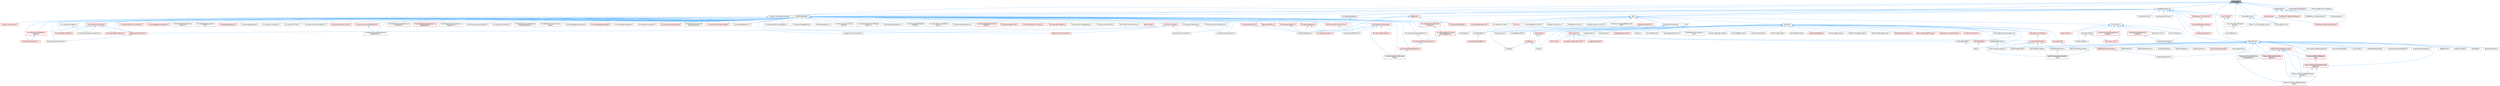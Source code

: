 digraph "Timecode.h"
{
 // INTERACTIVE_SVG=YES
 // LATEX_PDF_SIZE
  bgcolor="transparent";
  edge [fontname=Helvetica,fontsize=10,labelfontname=Helvetica,labelfontsize=10];
  node [fontname=Helvetica,fontsize=10,shape=box,height=0.2,width=0.4];
  Node1 [id="Node000001",label="Timecode.h",height=0.2,width=0.4,color="gray40", fillcolor="grey60", style="filled", fontcolor="black",tooltip=" "];
  Node1 -> Node2 [id="edge1_Node000001_Node000002",dir="back",color="steelblue1",style="solid",tooltip=" "];
  Node2 [id="Node000002",label="App.h",height=0.2,width=0.4,color="grey40", fillcolor="white", style="filled",URL="$de/d8b/App_8h.html",tooltip=" "];
  Node2 -> Node3 [id="edge2_Node000002_Node000003",dir="back",color="steelblue1",style="solid",tooltip=" "];
  Node3 [id="Node000003",label="AndroidFeedbackContext.h",height=0.2,width=0.4,color="grey40", fillcolor="white", style="filled",URL="$d3/ddd/AndroidFeedbackContext_8h.html",tooltip=" "];
  Node2 -> Node4 [id="edge3_Node000002_Node000004",dir="back",color="steelblue1",style="solid",tooltip=" "];
  Node4 [id="Node000004",label="Core.h",height=0.2,width=0.4,color="grey40", fillcolor="white", style="filled",URL="$d6/dd7/Core_8h.html",tooltip=" "];
  Node4 -> Node5 [id="edge4_Node000004_Node000005",dir="back",color="steelblue1",style="solid",tooltip=" "];
  Node5 [id="Node000005",label="CoreUObject.h",height=0.2,width=0.4,color="red", fillcolor="#FFF0F0", style="filled",URL="$d0/ded/CoreUObject_8h.html",tooltip=" "];
  Node5 -> Node6 [id="edge5_Node000005_Node000006",dir="back",color="steelblue1",style="solid",tooltip=" "];
  Node6 [id="Node000006",label="Engine.h",height=0.2,width=0.4,color="grey40", fillcolor="white", style="filled",URL="$d1/d34/Public_2Engine_8h.html",tooltip=" "];
  Node5 -> Node8 [id="edge6_Node000005_Node000008",dir="back",color="steelblue1",style="solid",tooltip=" "];
  Node8 [id="Node000008",label="SlateBasics.h",height=0.2,width=0.4,color="red", fillcolor="#FFF0F0", style="filled",URL="$da/d2f/SlateBasics_8h.html",tooltip=" "];
  Node8 -> Node6 [id="edge7_Node000008_Node000006",dir="back",color="steelblue1",style="solid",tooltip=" "];
  Node8 -> Node11 [id="edge8_Node000008_Node000011",dir="back",color="steelblue1",style="solid",tooltip=" "];
  Node11 [id="Node000011",label="UnrealEd.h",height=0.2,width=0.4,color="grey40", fillcolor="white", style="filled",URL="$d2/d5f/UnrealEd_8h.html",tooltip=" "];
  Node4 -> Node6 [id="edge9_Node000004_Node000006",dir="back",color="steelblue1",style="solid",tooltip=" "];
  Node4 -> Node8 [id="edge10_Node000004_Node000008",dir="back",color="steelblue1",style="solid",tooltip=" "];
  Node2 -> Node13 [id="edge11_Node000002_Node000013",dir="back",color="steelblue1",style="solid",tooltip=" "];
  Node13 [id="Node000013",label="CoreSharedPCH.h",height=0.2,width=0.4,color="grey40", fillcolor="white", style="filled",URL="$d8/de5/CoreSharedPCH_8h.html",tooltip=" "];
  Node13 -> Node14 [id="edge12_Node000013_Node000014",dir="back",color="steelblue1",style="solid",tooltip=" "];
  Node14 [id="Node000014",label="CoreUObjectSharedPCH.h",height=0.2,width=0.4,color="red", fillcolor="#FFF0F0", style="filled",URL="$de/d2f/CoreUObjectSharedPCH_8h.html",tooltip=" "];
  Node2 -> Node18 [id="edge13_Node000002_Node000018",dir="back",color="steelblue1",style="solid",tooltip=" "];
  Node18 [id="Node000018",label="FeedbackContextAnsi.h",height=0.2,width=0.4,color="grey40", fillcolor="white", style="filled",URL="$de/d11/FeedbackContextAnsi_8h.html",tooltip=" "];
  Node2 -> Node19 [id="edge14_Node000002_Node000019",dir="back",color="steelblue1",style="solid",tooltip=" "];
  Node19 [id="Node000019",label="IOSFeedbackContext.h",height=0.2,width=0.4,color="grey40", fillcolor="white", style="filled",URL="$d5/daa/IOSFeedbackContext_8h.html",tooltip=" "];
  Node2 -> Node20 [id="edge15_Node000002_Node000020",dir="back",color="steelblue1",style="solid",tooltip=" "];
  Node20 [id="Node000020",label="LevelEditorPlaySettings.h",height=0.2,width=0.4,color="grey40", fillcolor="white", style="filled",URL="$d4/d3b/LevelEditorPlaySettings_8h.html",tooltip=" "];
  Node20 -> Node21 [id="edge16_Node000020_Node000021",dir="back",color="steelblue1",style="solid",tooltip=" "];
  Node21 [id="Node000021",label="SDesignerView.h",height=0.2,width=0.4,color="grey40", fillcolor="white", style="filled",URL="$d2/d14/SDesignerView_8h.html",tooltip=" "];
  Node20 -> Node11 [id="edge17_Node000020_Node000011",dir="back",color="steelblue1",style="solid",tooltip=" "];
  Node20 -> Node17 [id="edge18_Node000020_Node000017",dir="back",color="steelblue1",style="solid",tooltip=" "];
  Node17 [id="Node000017",label="UnrealEdSharedPCH.h",height=0.2,width=0.4,color="grey40", fillcolor="white", style="filled",URL="$d1/de6/UnrealEdSharedPCH_8h.html",tooltip=" "];
  Node2 -> Node22 [id="edge19_Node000002_Node000022",dir="back",color="steelblue1",style="solid",tooltip=" "];
  Node22 [id="Node000022",label="MallocBinnedCommonUtils.h",height=0.2,width=0.4,color="grey40", fillcolor="white", style="filled",URL="$dc/ded/MallocBinnedCommonUtils_8h.html",tooltip=" "];
  Node2 -> Node23 [id="edge20_Node000002_Node000023",dir="back",color="steelblue1",style="solid",tooltip=" "];
  Node23 [id="Node000023",label="MaterialInstanceUpdateParameter\lSet.h",height=0.2,width=0.4,color="grey40", fillcolor="white", style="filled",URL="$dd/df7/MaterialInstanceUpdateParameterSet_8h.html",tooltip=" "];
  Node2 -> Node24 [id="edge21_Node000002_Node000024",dir="back",color="steelblue1",style="solid",tooltip=" "];
  Node24 [id="Node000024",label="ParallelFor.h",height=0.2,width=0.4,color="grey40", fillcolor="white", style="filled",URL="$d2/da1/ParallelFor_8h.html",tooltip=" "];
  Node24 -> Node25 [id="edge22_Node000024_Node000025",dir="back",color="steelblue1",style="solid",tooltip=" "];
  Node25 [id="Node000025",label="AsyncRegisterLevelContext.cpp",height=0.2,width=0.4,color="grey40", fillcolor="white", style="filled",URL="$da/df8/AsyncRegisterLevelContext_8cpp.html",tooltip=" "];
  Node24 -> Node26 [id="edge23_Node000024_Node000026",dir="back",color="steelblue1",style="solid",tooltip=" "];
  Node26 [id="Node000026",label="Blend.h",height=0.2,width=0.4,color="grey40", fillcolor="white", style="filled",URL="$d4/d80/Blend_8h.html",tooltip=" "];
  Node24 -> Node27 [id="edge24_Node000024_Node000027",dir="back",color="steelblue1",style="solid",tooltip=" "];
  Node27 [id="Node000027",label="CachingMeshSDF.h",height=0.2,width=0.4,color="grey40", fillcolor="white", style="filled",URL="$d3/de9/CachingMeshSDF_8h.html",tooltip=" "];
  Node27 -> Node26 [id="edge25_Node000027_Node000026",dir="back",color="steelblue1",style="solid",tooltip=" "];
  Node24 -> Node13 [id="edge26_Node000024_Node000013",dir="back",color="steelblue1",style="solid",tooltip=" "];
  Node24 -> Node28 [id="edge27_Node000024_Node000028",dir="back",color="steelblue1",style="solid",tooltip=" "];
  Node28 [id="Node000028",label="CoroParallelFor.h",height=0.2,width=0.4,color="grey40", fillcolor="white", style="filled",URL="$d2/d05/CoroParallelFor_8h.html",tooltip=" "];
  Node24 -> Node29 [id="edge28_Node000024_Node000029",dir="back",color="steelblue1",style="solid",tooltip=" "];
  Node29 [id="Node000029",label="DisplaceMesh.h",height=0.2,width=0.4,color="grey40", fillcolor="white", style="filled",URL="$da/df2/DisplaceMesh_8h.html",tooltip=" "];
  Node24 -> Node30 [id="edge29_Node000024_Node000030",dir="back",color="steelblue1",style="solid",tooltip=" "];
  Node30 [id="Node000030",label="DynamicMeshOctree3.h",height=0.2,width=0.4,color="red", fillcolor="#FFF0F0", style="filled",URL="$d8/d9f/DynamicMeshOctree3_8h.html",tooltip=" "];
  Node30 -> Node31 [id="edge30_Node000030_Node000031",dir="back",color="steelblue1",style="solid",tooltip=" "];
  Node31 [id="Node000031",label="DataflowEditorWeightMapPaint\lTool.h",height=0.2,width=0.4,color="grey40", fillcolor="white", style="filled",URL="$db/d46/DataflowEditorWeightMapPaintTool_8h.html",tooltip=" "];
  Node30 -> Node32 [id="edge31_Node000030_Node000032",dir="back",color="steelblue1",style="solid",tooltip=" "];
  Node32 [id="Node000032",label="DynamicMeshSculptTool.h",height=0.2,width=0.4,color="grey40", fillcolor="white", style="filled",URL="$d6/d16/DynamicMeshSculptTool_8h.html",tooltip=" "];
  Node30 -> Node33 [id="edge32_Node000030_Node000033",dir="back",color="steelblue1",style="solid",tooltip=" "];
  Node33 [id="Node000033",label="MeshGroupPaintTool.h",height=0.2,width=0.4,color="grey40", fillcolor="white", style="filled",URL="$dd/d04/MeshGroupPaintTool_8h.html",tooltip=" "];
  Node30 -> Node36 [id="edge33_Node000030_Node000036",dir="back",color="steelblue1",style="solid",tooltip=" "];
  Node36 [id="Node000036",label="MeshVertexPaintTool.h",height=0.2,width=0.4,color="grey40", fillcolor="white", style="filled",URL="$db/d74/MeshVertexPaintTool_8h.html",tooltip=" "];
  Node36 -> Node31 [id="edge34_Node000036_Node000031",dir="back",color="steelblue1",style="solid",tooltip=" "];
  Node30 -> Node37 [id="edge35_Node000030_Node000037",dir="back",color="steelblue1",style="solid",tooltip=" "];
  Node37 [id="Node000037",label="MeshVertexSculptTool.h",height=0.2,width=0.4,color="grey40", fillcolor="white", style="filled",URL="$dc/da6/MeshVertexSculptTool_8h.html",tooltip=" "];
  Node24 -> Node39 [id="edge36_Node000024_Node000039",dir="back",color="steelblue1",style="solid",tooltip=" "];
  Node39 [id="Node000039",label="FastReferenceCollector.h",height=0.2,width=0.4,color="red", fillcolor="#FFF0F0", style="filled",URL="$dd/d44/FastReferenceCollector_8h.html",tooltip=" "];
  Node24 -> Node42 [id="edge37_Node000024_Node000042",dir="back",color="steelblue1",style="solid",tooltip=" "];
  Node42 [id="Node000042",label="GeometrySet3.h",height=0.2,width=0.4,color="red", fillcolor="#FFF0F0", style="filled",URL="$d2/d39/GeometrySet3_8h.html",tooltip=" "];
  Node42 -> Node46 [id="edge38_Node000042_Node000046",dir="back",color="steelblue1",style="solid",tooltip=" "];
  Node46 [id="Node000046",label="DeformMeshPolygonsTool.h",height=0.2,width=0.4,color="grey40", fillcolor="white", style="filled",URL="$db/d72/DeformMeshPolygonsTool_8h.html",tooltip=" "];
  Node24 -> Node58 [id="edge39_Node000024_Node000058",dir="back",color="steelblue1",style="solid",tooltip=" "];
  Node58 [id="Node000058",label="KMeans.h",height=0.2,width=0.4,color="grey40", fillcolor="white", style="filled",URL="$df/d83/KMeans_8h.html",tooltip=" "];
  Node24 -> Node59 [id="edge40_Node000024_Node000059",dir="back",color="steelblue1",style="solid",tooltip=" "];
  Node59 [id="Node000059",label="KelvinletBrushOp.h",height=0.2,width=0.4,color="grey40", fillcolor="white", style="filled",URL="$d9/d5c/KelvinletBrushOp_8h.html",tooltip=" "];
  Node24 -> Node60 [id="edge41_Node000024_Node000060",dir="back",color="steelblue1",style="solid",tooltip=" "];
  Node60 [id="Node000060",label="MarchingCubes.h",height=0.2,width=0.4,color="red", fillcolor="#FFF0F0", style="filled",URL="$d8/d16/MarchingCubes_8h.html",tooltip=" "];
  Node60 -> Node26 [id="edge42_Node000060_Node000026",dir="back",color="steelblue1",style="solid",tooltip=" "];
  Node24 -> Node63 [id="edge43_Node000024_Node000063",dir="back",color="steelblue1",style="solid",tooltip=" "];
  Node63 [id="Node000063",label="MeshAdapterTransforms.h",height=0.2,width=0.4,color="grey40", fillcolor="white", style="filled",URL="$dd/da3/MeshAdapterTransforms_8h.html",tooltip=" "];
  Node24 -> Node64 [id="edge44_Node000024_Node000064",dir="back",color="steelblue1",style="solid",tooltip=" "];
  Node64 [id="Node000064",label="MeshCaches.h",height=0.2,width=0.4,color="red", fillcolor="#FFF0F0", style="filled",URL="$d4/d5e/MeshCaches_8h.html",tooltip=" "];
  Node24 -> Node74 [id="edge45_Node000024_Node000074",dir="back",color="steelblue1",style="solid",tooltip=" "];
  Node74 [id="Node000074",label="MeshEraseSculptLayerBrush\lOps.h",height=0.2,width=0.4,color="grey40", fillcolor="white", style="filled",URL="$d3/dab/MeshEraseSculptLayerBrushOps_8h.html",tooltip=" "];
  Node24 -> Node75 [id="edge46_Node000024_Node000075",dir="back",color="steelblue1",style="solid",tooltip=" "];
  Node75 [id="Node000075",label="MeshGroupPaintBrushOps.h",height=0.2,width=0.4,color="grey40", fillcolor="white", style="filled",URL="$d4/df8/MeshGroupPaintBrushOps_8h.html",tooltip=" "];
  Node24 -> Node76 [id="edge47_Node000024_Node000076",dir="back",color="steelblue1",style="solid",tooltip=" "];
  Node76 [id="Node000076",label="MeshInflateBrushOps.h",height=0.2,width=0.4,color="grey40", fillcolor="white", style="filled",URL="$d7/d16/MeshInflateBrushOps_8h.html",tooltip=" "];
  Node24 -> Node77 [id="edge48_Node000024_Node000077",dir="back",color="steelblue1",style="solid",tooltip=" "];
  Node77 [id="Node000077",label="MeshMoveBrushOps.h",height=0.2,width=0.4,color="grey40", fillcolor="white", style="filled",URL="$dd/dcb/MeshMoveBrushOps_8h.html",tooltip=" "];
  Node24 -> Node78 [id="edge49_Node000024_Node000078",dir="back",color="steelblue1",style="solid",tooltip=" "];
  Node78 [id="Node000078",label="MeshPinchBrushOps.h",height=0.2,width=0.4,color="grey40", fillcolor="white", style="filled",URL="$dc/dbe/MeshPinchBrushOps_8h.html",tooltip=" "];
  Node24 -> Node79 [id="edge50_Node000024_Node000079",dir="back",color="steelblue1",style="solid",tooltip=" "];
  Node79 [id="Node000079",label="MeshPlaneBrushOps.h",height=0.2,width=0.4,color="grey40", fillcolor="white", style="filled",URL="$de/d05/MeshPlaneBrushOps_8h.html",tooltip=" "];
  Node24 -> Node80 [id="edge51_Node000024_Node000080",dir="back",color="steelblue1",style="solid",tooltip=" "];
  Node80 [id="Node000080",label="MeshQueries.h",height=0.2,width=0.4,color="red", fillcolor="#FFF0F0", style="filled",URL="$d1/d76/MeshQueries_8h.html",tooltip=" "];
  Node80 -> Node27 [id="edge52_Node000080_Node000027",dir="back",color="steelblue1",style="solid",tooltip=" "];
  Node80 -> Node30 [id="edge53_Node000080_Node000030",dir="back",color="steelblue1",style="solid",tooltip=" "];
  Node80 -> Node64 [id="edge54_Node000080_Node000064",dir="back",color="steelblue1",style="solid",tooltip=" "];
  Node80 -> Node196 [id="edge55_Node000080_Node000196",dir="back",color="steelblue1",style="solid",tooltip=" "];
  Node196 [id="Node000196",label="SparseNarrowBandMeshSDF.h",height=0.2,width=0.4,color="red", fillcolor="#FFF0F0", style="filled",URL="$d2/d60/SparseNarrowBandMeshSDF_8h.html",tooltip=" "];
  Node80 -> Node197 [id="edge56_Node000080_Node000197",dir="back",color="steelblue1",style="solid",tooltip=" "];
  Node197 [id="Node000197",label="SweepingMeshSDF.h",height=0.2,width=0.4,color="red", fillcolor="#FFF0F0", style="filled",URL="$d9/d76/SweepingMeshSDF_8h.html",tooltip=" "];
  Node24 -> Node198 [id="edge57_Node000024_Node000198",dir="back",color="steelblue1",style="solid",tooltip=" "];
  Node198 [id="Node000198",label="MeshRenderBufferSet.h",height=0.2,width=0.4,color="red", fillcolor="#FFF0F0", style="filled",URL="$de/dc2/MeshRenderBufferSet_8h.html",tooltip=" "];
  Node24 -> Node200 [id="edge58_Node000024_Node000200",dir="back",color="steelblue1",style="solid",tooltip=" "];
  Node200 [id="Node000200",label="MeshSculptBrushOps.h",height=0.2,width=0.4,color="grey40", fillcolor="white", style="filled",URL="$d1/dc9/MeshSculptBrushOps_8h.html",tooltip=" "];
  Node24 -> Node201 [id="edge59_Node000024_Node000201",dir="back",color="steelblue1",style="solid",tooltip=" "];
  Node201 [id="Node000201",label="MeshSmoothingBrushOps.h",height=0.2,width=0.4,color="grey40", fillcolor="white", style="filled",URL="$dd/d1d/MeshSmoothingBrushOps_8h.html",tooltip=" "];
  Node24 -> Node202 [id="edge60_Node000024_Node000202",dir="back",color="steelblue1",style="solid",tooltip=" "];
  Node202 [id="Node000202",label="MeshVertexPaintBrushOps.h",height=0.2,width=0.4,color="grey40", fillcolor="white", style="filled",URL="$df/d5b/MeshVertexPaintBrushOps_8h.html",tooltip=" "];
  Node24 -> Node203 [id="edge61_Node000024_Node000203",dir="back",color="steelblue1",style="solid",tooltip=" "];
  Node203 [id="Node000203",label="ParallelTransformReduce.h",height=0.2,width=0.4,color="red", fillcolor="#FFF0F0", style="filled",URL="$d8/de7/ParallelTransformReduce_8h.html",tooltip=" "];
  Node24 -> Node71 [id="edge62_Node000024_Node000071",dir="back",color="steelblue1",style="solid",tooltip=" "];
  Node71 [id="Node000071",label="RemoveOccludedTriangles.h",height=0.2,width=0.4,color="red", fillcolor="#FFF0F0", style="filled",URL="$dc/d7b/RemoveOccludedTriangles_8h.html",tooltip=" "];
  Node24 -> Node204 [id="edge63_Node000024_Node000204",dir="back",color="steelblue1",style="solid",tooltip=" "];
  Node204 [id="Node000204",label="SparseDynamicOctree3.h",height=0.2,width=0.4,color="red", fillcolor="#FFF0F0", style="filled",URL="$df/d29/SparseDynamicOctree3_8h.html",tooltip=" "];
  Node204 -> Node30 [id="edge64_Node000204_Node000030",dir="back",color="steelblue1",style="solid",tooltip=" "];
  Node24 -> Node205 [id="edge65_Node000024_Node000205",dir="back",color="steelblue1",style="solid",tooltip=" "];
  Node205 [id="Node000205",label="SparseDynamicPointOctree3.h",height=0.2,width=0.4,color="red", fillcolor="#FFF0F0", style="filled",URL="$d5/dba/SparseDynamicPointOctree3_8h.html",tooltip=" "];
  Node24 -> Node196 [id="edge66_Node000024_Node000196",dir="back",color="steelblue1",style="solid",tooltip=" "];
  Node24 -> Node206 [id="edge67_Node000024_Node000206",dir="back",color="steelblue1",style="solid",tooltip=" "];
  Node206 [id="Node000206",label="SubRegionRemesher.h",height=0.2,width=0.4,color="grey40", fillcolor="white", style="filled",URL="$d9/d7c/SubRegionRemesher_8h.html",tooltip=" "];
  Node206 -> Node32 [id="edge68_Node000206_Node000032",dir="back",color="steelblue1",style="solid",tooltip=" "];
  Node24 -> Node197 [id="edge69_Node000024_Node000197",dir="back",color="steelblue1",style="solid",tooltip=" "];
  Node24 -> Node207 [id="edge70_Node000024_Node000207",dir="back",color="steelblue1",style="solid",tooltip=" "];
  Node207 [id="Node000207",label="UniformMirrorSolver.h",height=0.2,width=0.4,color="red", fillcolor="#FFF0F0", style="filled",URL="$dd/dfd/UniformMirrorSolver_8h.html",tooltip=" "];
  Node2 -> Node212 [id="edge71_Node000002_Node000212",dir="back",color="steelblue1",style="solid",tooltip=" "];
  Node212 [id="Node000212",label="PhysicsPublic.h",height=0.2,width=0.4,color="grey40", fillcolor="white", style="filled",URL="$de/de4/PhysicsPublic_8h.html",tooltip=" "];
  Node212 -> Node213 [id="edge72_Node000212_Node000213",dir="back",color="steelblue1",style="solid",tooltip=" "];
  Node213 [id="Node000213",label="BodyInstance.h",height=0.2,width=0.4,color="red", fillcolor="#FFF0F0", style="filled",URL="$d3/d42/BodyInstance_8h.html",tooltip=" "];
  Node212 -> Node556 [id="edge73_Node000212_Node000556",dir="back",color="steelblue1",style="solid",tooltip=" "];
  Node556 [id="Node000556",label="ChaosEventRelay.h",height=0.2,width=0.4,color="grey40", fillcolor="white", style="filled",URL="$d4/dc3/ChaosEventRelay_8h.html",tooltip=" "];
  Node212 -> Node557 [id="edge74_Node000212_Node000557",dir="back",color="steelblue1",style="solid",tooltip=" "];
  Node557 [id="Node000557",label="ChaosEventType.h",height=0.2,width=0.4,color="grey40", fillcolor="white", style="filled",URL="$de/d9f/ChaosEventType_8h.html",tooltip=" "];
  Node557 -> Node556 [id="edge75_Node000557_Node000556",dir="back",color="steelblue1",style="solid",tooltip=" "];
  Node557 -> Node558 [id="edge76_Node000557_Node000558",dir="back",color="steelblue1",style="solid",tooltip=" "];
  Node558 [id="Node000558",label="PhysScene_Chaos.h",height=0.2,width=0.4,color="red", fillcolor="#FFF0F0", style="filled",URL="$d7/dc5/PhysScene__Chaos_8h.html",tooltip=" "];
  Node212 -> Node560 [id="edge77_Node000212_Node000560",dir="back",color="steelblue1",style="solid",tooltip=" "];
  Node560 [id="Node000560",label="ChaosSimModuleManagerAsync\lCallback.h",height=0.2,width=0.4,color="red", fillcolor="#FFF0F0", style="filled",URL="$d7/dd0/ChaosSimModuleManagerAsyncCallback_8h.html",tooltip=" "];
  Node212 -> Node565 [id="edge78_Node000212_Node000565",dir="back",color="steelblue1",style="solid",tooltip=" "];
  Node565 [id="Node000565",label="ChaosVehicleManager.h",height=0.2,width=0.4,color="grey40", fillcolor="white", style="filled",URL="$d3/d70/ChaosVehicleManager_8h.html",tooltip=" "];
  Node212 -> Node564 [id="edge79_Node000212_Node000564",dir="back",color="steelblue1",style="solid",tooltip=" "];
  Node564 [id="Node000564",label="ChaosVehicleManagerAsync\lCallback.h",height=0.2,width=0.4,color="red", fillcolor="#FFF0F0", style="filled",URL="$d4/dea/ChaosVehicleManagerAsyncCallback_8h.html",tooltip=" "];
  Node564 -> Node565 [id="edge80_Node000564_Node000565",dir="back",color="steelblue1",style="solid",tooltip=" "];
  Node212 -> Node558 [id="edge81_Node000212_Node000558",dir="back",color="steelblue1",style="solid",tooltip=" "];
  Node212 -> Node569 [id="edge82_Node000212_Node000569",dir="back",color="steelblue1",style="solid",tooltip=" "];
  Node569 [id="Node000569",label="PhysScene_PhysX.h",height=0.2,width=0.4,color="grey40", fillcolor="white", style="filled",URL="$db/ded/PhysScene__PhysX_8h.html",tooltip=" "];
  Node212 -> Node570 [id="edge83_Node000212_Node000570",dir="back",color="steelblue1",style="solid",tooltip=" "];
  Node570 [id="Node000570",label="PhysicsFiltering.h",height=0.2,width=0.4,color="grey40", fillcolor="white", style="filled",URL="$de/d03/PhysicsFiltering_8h.html",tooltip=" "];
  Node2 -> Node571 [id="edge84_Node000002_Node000571",dir="back",color="steelblue1",style="solid",tooltip=" "];
  Node571 [id="Node000571",label="ShaderParameterUtils.h",height=0.2,width=0.4,color="red", fillcolor="#FFF0F0", style="filled",URL="$d9/dfb/ShaderParameterUtils_8h.html",tooltip=" "];
  Node571 -> Node572 [id="edge85_Node000571_Node000572",dir="back",color="steelblue1",style="solid",tooltip=" "];
  Node572 [id="Node000572",label="BinkShaders.h",height=0.2,width=0.4,color="grey40", fillcolor="white", style="filled",URL="$d8/d97/BinkShaders_8h.html",tooltip=" "];
  Node2 -> Node596 [id="edge86_Node000002_Node000596",dir="back",color="steelblue1",style="solid",tooltip=" "];
  Node596 [id="Node000596",label="StreamableRenderAsset.h",height=0.2,width=0.4,color="red", fillcolor="#FFF0F0", style="filled",URL="$d3/dbd/StreamableRenderAsset_8h.html",tooltip=" "];
  Node2 -> Node921 [id="edge87_Node000002_Node000921",dir="back",color="steelblue1",style="solid",tooltip=" "];
  Node921 [id="Node000921",label="UnixFeedbackContext.h",height=0.2,width=0.4,color="grey40", fillcolor="white", style="filled",URL="$d2/db0/UnixFeedbackContext_8h.html",tooltip=" "];
  Node2 -> Node922 [id="edge88_Node000002_Node000922",dir="back",color="steelblue1",style="solid",tooltip=" "];
  Node922 [id="Node000922",label="UtilsCore.h",height=0.2,width=0.4,color="red", fillcolor="#FFF0F0", style="filled",URL="$d2/d12/UtilsCore_8h.html",tooltip=" "];
  Node1 -> Node924 [id="edge89_Node000001_Node000924",dir="back",color="steelblue1",style="solid",tooltip=" "];
  Node924 [id="Node000924",label="DisplayClusterTypesConverter.h",height=0.2,width=0.4,color="grey40", fillcolor="white", style="filled",URL="$d1/d6c/DisplayClusterTypesConverter_8h.html",tooltip=" "];
  Node924 -> Node925 [id="edge90_Node000924_Node000925",dir="back",color="steelblue1",style="solid",tooltip=" "];
  Node925 [id="Node000925",label="DisplayClusterHelpers.h",height=0.2,width=0.4,color="red", fillcolor="#FFF0F0", style="filled",URL="$da/dda/DisplayClusterHelpers_8h.html",tooltip=" "];
  Node1 -> Node927 [id="edge91_Node000001_Node000927",dir="back",color="steelblue1",style="solid",tooltip=" "];
  Node927 [id="Node000927",label="LiveLinkAnimationBlueprint\lStructs.h",height=0.2,width=0.4,color="grey40", fillcolor="white", style="filled",URL="$d3/de9/LiveLinkAnimationBlueprintStructs_8h.html",tooltip=" "];
  Node927 -> Node928 [id="edge92_Node000927_Node000928",dir="back",color="steelblue1",style="solid",tooltip=" "];
  Node928 [id="Node000928",label="LiveLinkRigUnits.h",height=0.2,width=0.4,color="grey40", fillcolor="white", style="filled",URL="$d4/d71/LiveLinkRigUnits_8h.html",tooltip=" "];
  Node1 -> Node929 [id="edge93_Node000001_Node000929",dir="back",color="steelblue1",style="solid",tooltip=" "];
  Node929 [id="Node000929",label="MediaCapture.h",height=0.2,width=0.4,color="grey40", fillcolor="white", style="filled",URL="$d2/d9c/MediaCapture_8h.html",tooltip=" "];
  Node929 -> Node930 [id="edge94_Node000929_Node000930",dir="back",color="steelblue1",style="solid",tooltip=" "];
  Node930 [id="Node000930",label="FileMediaCapture.h",height=0.2,width=0.4,color="grey40", fillcolor="white", style="filled",URL="$da/d0b/FileMediaCapture_8h.html",tooltip=" "];
  Node929 -> Node931 [id="edge95_Node000929_Node000931",dir="back",color="steelblue1",style="solid",tooltip=" "];
  Node931 [id="Node000931",label="PixelStreaming2MediaIOCapture.h",height=0.2,width=0.4,color="red", fillcolor="#FFF0F0", style="filled",URL="$d3/d67/PixelStreaming2MediaIOCapture_8h.html",tooltip=" "];
  Node929 -> Node933 [id="edge96_Node000929_Node000933",dir="back",color="steelblue1",style="solid",tooltip=" "];
  Node933 [id="Node000933",label="PixelStreamingMediaIOCapture.h",height=0.2,width=0.4,color="red", fillcolor="#FFF0F0", style="filled",URL="$df/dfa/PixelStreamingMediaIOCapture_8h.html",tooltip=" "];
  Node929 -> Node935 [id="edge97_Node000929_Node000935",dir="back",color="steelblue1",style="solid",tooltip=" "];
  Node935 [id="Node000935",label="SharedMemoryMediaCapture.h",height=0.2,width=0.4,color="grey40", fillcolor="white", style="filled",URL="$d7/d60/SharedMemoryMediaCapture_8h.html",tooltip=" "];
  Node929 -> Node936 [id="edge98_Node000929_Node000936",dir="back",color="steelblue1",style="solid",tooltip=" "];
  Node936 [id="Node000936",label="VideoProducer.h",height=0.2,width=0.4,color="red", fillcolor="#FFF0F0", style="filled",URL="$da/d79/VideoProducer_8h.html",tooltip=" "];
  Node936 -> Node931 [id="edge99_Node000936_Node000931",dir="back",color="steelblue1",style="solid",tooltip=" "];
  Node1 -> Node948 [id="edge100_Node000001_Node000948",dir="back",color="steelblue1",style="solid",tooltip=" "];
  Node948 [id="Node000948",label="MovieSceneSection.h",height=0.2,width=0.4,color="grey40", fillcolor="white", style="filled",URL="$db/d95/MovieSceneSection_8h.html",tooltip=" "];
  Node948 -> Node949 [id="edge101_Node000948_Node000949",dir="back",color="steelblue1",style="solid",tooltip=" "];
  Node949 [id="Node000949",label="BezierChannelCurveModel.h",height=0.2,width=0.4,color="red", fillcolor="#FFF0F0", style="filled",URL="$d3/d63/BezierChannelCurveModel_8h.html",tooltip=" "];
  Node948 -> Node953 [id="edge102_Node000948_Node000953",dir="back",color="steelblue1",style="solid",tooltip=" "];
  Node953 [id="Node000953",label="BoolChannelCurveModel.h",height=0.2,width=0.4,color="grey40", fillcolor="white", style="filled",URL="$d0/d51/BoolChannelCurveModel_8h.html",tooltip=" "];
  Node948 -> Node954 [id="edge103_Node000948_Node000954",dir="back",color="steelblue1",style="solid",tooltip=" "];
  Node954 [id="Node000954",label="ChannelCurveModel.h",height=0.2,width=0.4,color="red", fillcolor="#FFF0F0", style="filled",URL="$de/dfa/ChannelCurveModel_8h.html",tooltip=" "];
  Node954 -> Node949 [id="edge104_Node000954_Node000949",dir="back",color="steelblue1",style="solid",tooltip=" "];
  Node954 -> Node953 [id="edge105_Node000954_Node000953",dir="back",color="steelblue1",style="solid",tooltip=" "];
  Node954 -> Node956 [id="edge106_Node000954_Node000956",dir="back",color="steelblue1",style="solid",tooltip=" "];
  Node956 [id="Node000956",label="IntegerChannelCurveModel.h",height=0.2,width=0.4,color="grey40", fillcolor="white", style="filled",URL="$df/d26/IntegerChannelCurveModel_8h.html",tooltip=" "];
  Node948 -> Node957 [id="edge107_Node000948_Node000957",dir="back",color="steelblue1",style="solid",tooltip=" "];
  Node957 [id="Node000957",label="IMovieSceneChannelDecoration.h",height=0.2,width=0.4,color="grey40", fillcolor="white", style="filled",URL="$db/d19/IMovieSceneChannelDecoration_8h.html",tooltip=" "];
  Node948 -> Node958 [id="edge108_Node000948_Node000958",dir="back",color="steelblue1",style="solid",tooltip=" "];
  Node958 [id="Node000958",label="ISequencerSection.h",height=0.2,width=0.4,color="red", fillcolor="#FFF0F0", style="filled",URL="$d7/d4b/ISequencerSection_8h.html",tooltip=" "];
  Node958 -> Node779 [id="edge109_Node000958_Node000779",dir="back",color="steelblue1",style="solid",tooltip=" "];
  Node779 [id="Node000779",label="SubTrackEditorBase.h",height=0.2,width=0.4,color="grey40", fillcolor="white", style="filled",URL="$db/d33/SubTrackEditorBase_8h.html",tooltip=" "];
  Node948 -> Node956 [id="edge110_Node000948_Node000956",dir="back",color="steelblue1",style="solid",tooltip=" "];
  Node948 -> Node992 [id="edge111_Node000948_Node000992",dir="back",color="steelblue1",style="solid",tooltip=" "];
  Node992 [id="Node000992",label="MovieScene3DConstraintSection.h",height=0.2,width=0.4,color="red", fillcolor="#FFF0F0", style="filled",URL="$d1/d82/MovieScene3DConstraintSection_8h.html",tooltip=" "];
  Node948 -> Node995 [id="edge112_Node000948_Node000995",dir="back",color="steelblue1",style="solid",tooltip=" "];
  Node995 [id="Node000995",label="MovieScene3DConstraintTrack.h",height=0.2,width=0.4,color="red", fillcolor="#FFF0F0", style="filled",URL="$d7/d73/MovieScene3DConstraintTrack_8h.html",tooltip=" "];
  Node995 -> Node997 [id="edge113_Node000995_Node000997",dir="back",color="steelblue1",style="solid",tooltip=" "];
  Node997 [id="Node000997",label="MovieScene3DPathTrack.h",height=0.2,width=0.4,color="grey40", fillcolor="white", style="filled",URL="$d3/d57/MovieScene3DPathTrack_8h.html",tooltip=" "];
  Node948 -> Node997 [id="edge114_Node000948_Node000997",dir="back",color="steelblue1",style="solid",tooltip=" "];
  Node948 -> Node998 [id="edge115_Node000948_Node000998",dir="back",color="steelblue1",style="solid",tooltip=" "];
  Node998 [id="Node000998",label="MovieScene3DTransformSection.h",height=0.2,width=0.4,color="red", fillcolor="#FFF0F0", style="filled",URL="$de/dab/MovieScene3DTransformSection_8h.html",tooltip=" "];
  Node998 -> Node1001 [id="edge116_Node000998_Node001001",dir="back",color="steelblue1",style="solid",tooltip=" "];
  Node1001 [id="Node001001",label="MovieSceneParameterSection.h",height=0.2,width=0.4,color="red", fillcolor="#FFF0F0", style="filled",URL="$de/d65/MovieSceneParameterSection_8h.html",tooltip=" "];
  Node1001 -> Node1045 [id="edge117_Node001001_Node001045",dir="back",color="steelblue1",style="solid",tooltip=" "];
  Node1045 [id="Node001045",label="MovieSceneParticleParameter\lTrack.h",height=0.2,width=0.4,color="grey40", fillcolor="white", style="filled",URL="$d2/d09/MovieSceneParticleParameterTrack_8h.html",tooltip=" "];
  Node948 -> Node1046 [id="edge118_Node000948_Node001046",dir="back",color="steelblue1",style="solid",tooltip=" "];
  Node1046 [id="Node001046",label="MovieSceneActorReference\lSection.h",height=0.2,width=0.4,color="red", fillcolor="#FFF0F0", style="filled",URL="$de/d12/MovieSceneActorReferenceSection_8h.html",tooltip=" "];
  Node1046 -> Node1049 [id="edge119_Node001046_Node001049",dir="back",color="steelblue1",style="solid",tooltip=" "];
  Node1049 [id="Node001049",label="MovieSceneAudioSection.h",height=0.2,width=0.4,color="red", fillcolor="#FFF0F0", style="filled",URL="$da/d5f/MovieSceneAudioSection_8h.html",tooltip=" "];
  Node948 -> Node1049 [id="edge120_Node000948_Node001049",dir="back",color="steelblue1",style="solid",tooltip=" "];
  Node948 -> Node1054 [id="edge121_Node000948_Node001054",dir="back",color="steelblue1",style="solid",tooltip=" "];
  Node1054 [id="Node001054",label="MovieSceneBaseCacheSection.h",height=0.2,width=0.4,color="red", fillcolor="#FFF0F0", style="filled",URL="$de/d40/MovieSceneBaseCacheSection_8h.html",tooltip=" "];
  Node948 -> Node1057 [id="edge122_Node000948_Node001057",dir="back",color="steelblue1",style="solid",tooltip=" "];
  Node1057 [id="Node001057",label="MovieSceneBindingLifetime\lSection.h",height=0.2,width=0.4,color="grey40", fillcolor="white", style="filled",URL="$da/d3d/MovieSceneBindingLifetimeSection_8h.html",tooltip=" "];
  Node948 -> Node1058 [id="edge123_Node000948_Node001058",dir="back",color="steelblue1",style="solid",tooltip=" "];
  Node1058 [id="Node001058",label="MovieSceneBindingLifetime\lTrack.h",height=0.2,width=0.4,color="grey40", fillcolor="white", style="filled",URL="$d8/d77/MovieSceneBindingLifetimeTrack_8h.html",tooltip=" "];
  Node948 -> Node1059 [id="edge124_Node000948_Node001059",dir="back",color="steelblue1",style="solid",tooltip=" "];
  Node1059 [id="Node001059",label="MovieSceneBoolSection.h",height=0.2,width=0.4,color="red", fillcolor="#FFF0F0", style="filled",URL="$dd/d49/MovieSceneBoolSection_8h.html",tooltip=" "];
  Node948 -> Node1062 [id="edge125_Node000948_Node001062",dir="back",color="steelblue1",style="solid",tooltip=" "];
  Node1062 [id="Node001062",label="MovieSceneByteSection.h",height=0.2,width=0.4,color="grey40", fillcolor="white", style="filled",URL="$da/dd4/MovieSceneByteSection_8h.html",tooltip=" "];
  Node948 -> Node1063 [id="edge126_Node000948_Node001063",dir="back",color="steelblue1",style="solid",tooltip=" "];
  Node1063 [id="Node001063",label="MovieSceneCVarSection.h",height=0.2,width=0.4,color="grey40", fillcolor="white", style="filled",URL="$da/de6/MovieSceneCVarSection_8h.html",tooltip=" "];
  Node948 -> Node1064 [id="edge127_Node000948_Node001064",dir="back",color="steelblue1",style="solid",tooltip=" "];
  Node1064 [id="Node001064",label="MovieSceneCVarTrack.h",height=0.2,width=0.4,color="grey40", fillcolor="white", style="filled",URL="$d7/ddc/MovieSceneCVarTrack_8h.html",tooltip=" "];
  Node948 -> Node1065 [id="edge128_Node000948_Node001065",dir="back",color="steelblue1",style="solid",tooltip=" "];
  Node1065 [id="Node001065",label="MovieSceneCameraCutSection.h",height=0.2,width=0.4,color="grey40", fillcolor="white", style="filled",URL="$d8/d5f/MovieSceneCameraCutSection_8h.html",tooltip=" "];
  Node948 -> Node1066 [id="edge129_Node000948_Node001066",dir="back",color="steelblue1",style="solid",tooltip=" "];
  Node1066 [id="Node001066",label="MovieSceneCameraCutTrack.h",height=0.2,width=0.4,color="red", fillcolor="#FFF0F0", style="filled",URL="$d8/dbd/MovieSceneCameraCutTrack_8h.html",tooltip=" "];
  Node948 -> Node1067 [id="edge130_Node000948_Node001067",dir="back",color="steelblue1",style="solid",tooltip=" "];
  Node1067 [id="Node001067",label="MovieSceneCameraShakeSection.h",height=0.2,width=0.4,color="red", fillcolor="#FFF0F0", style="filled",URL="$df/d10/MovieSceneCameraShakeSection_8h.html",tooltip=" "];
  Node1067 -> Node1068 [id="edge131_Node001067_Node001068",dir="back",color="steelblue1",style="solid",tooltip=" "];
  Node1068 [id="Node001068",label="MovieSceneCameraShakeSource\lShakeSection.h",height=0.2,width=0.4,color="grey40", fillcolor="white", style="filled",URL="$d1/d24/MovieSceneCameraShakeSourceShakeSection_8h.html",tooltip=" "];
  Node948 -> Node1068 [id="edge132_Node000948_Node001068",dir="back",color="steelblue1",style="solid",tooltip=" "];
  Node948 -> Node1069 [id="edge133_Node000948_Node001069",dir="back",color="steelblue1",style="solid",tooltip=" "];
  Node1069 [id="Node001069",label="MovieSceneCameraShakeSource\lShakeTrack.h",height=0.2,width=0.4,color="grey40", fillcolor="white", style="filled",URL="$da/d54/MovieSceneCameraShakeSourceShakeTrack_8h.html",tooltip=" "];
  Node948 -> Node1070 [id="edge134_Node000948_Node001070",dir="back",color="steelblue1",style="solid",tooltip=" "];
  Node1070 [id="Node001070",label="MovieSceneCameraShakeSource\lTriggerSection.h",height=0.2,width=0.4,color="red", fillcolor="#FFF0F0", style="filled",URL="$d3/d5f/MovieSceneCameraShakeSourceTriggerSection_8h.html",tooltip=" "];
  Node948 -> Node1072 [id="edge135_Node000948_Node001072",dir="back",color="steelblue1",style="solid",tooltip=" "];
  Node1072 [id="Node001072",label="MovieSceneCameraShakeSource\lTriggerTrack.h",height=0.2,width=0.4,color="grey40", fillcolor="white", style="filled",URL="$d6/d3d/MovieSceneCameraShakeSourceTriggerTrack_8h.html",tooltip=" "];
  Node948 -> Node1073 [id="edge136_Node000948_Node001073",dir="back",color="steelblue1",style="solid",tooltip=" "];
  Node1073 [id="Node001073",label="MovieSceneCameraShakeTrack.h",height=0.2,width=0.4,color="grey40", fillcolor="white", style="filled",URL="$d8/d91/MovieSceneCameraShakeTrack_8h.html",tooltip=" "];
  Node948 -> Node1074 [id="edge137_Node000948_Node001074",dir="back",color="steelblue1",style="solid",tooltip=" "];
  Node1074 [id="Node001074",label="MovieSceneChannelOverride\lContainer.h",height=0.2,width=0.4,color="red", fillcolor="#FFF0F0", style="filled",URL="$d1/dd2/MovieSceneChannelOverrideContainer_8h.html",tooltip=" "];
  Node1074 -> Node1077 [id="edge138_Node001074_Node001077",dir="back",color="steelblue1",style="solid",tooltip=" "];
  Node1077 [id="Node001077",label="MovieSceneSectionChannel\lOverrideRegistry.h",height=0.2,width=0.4,color="red", fillcolor="#FFF0F0", style="filled",URL="$d0/d33/MovieSceneSectionChannelOverrideRegistry_8h.html",tooltip=" "];
  Node1077 -> Node998 [id="edge139_Node001077_Node000998",dir="back",color="steelblue1",style="solid",tooltip=" "];
  Node948 -> Node1078 [id="edge140_Node000948_Node001078",dir="back",color="steelblue1",style="solid",tooltip=" "];
  Node1078 [id="Node001078",label="MovieSceneChannelTraits.h",height=0.2,width=0.4,color="red", fillcolor="#FFF0F0", style="filled",URL="$df/dae/MovieSceneChannelTraits_8h.html",tooltip=" "];
  Node1078 -> Node1046 [id="edge141_Node001078_Node001046",dir="back",color="steelblue1",style="solid",tooltip=" "];
  Node1078 -> Node1113 [id="edge142_Node001078_Node001113",dir="back",color="steelblue1",style="solid",tooltip=" "];
  Node1113 [id="Node001113",label="MovieSceneEventSection.h",height=0.2,width=0.4,color="red", fillcolor="#FFF0F0", style="filled",URL="$d6/dc4/MovieSceneEventSection_8h.html",tooltip=" "];
  Node1078 -> Node1114 [id="edge143_Node001078_Node001114",dir="back",color="steelblue1",style="solid",tooltip=" "];
  Node1114 [id="Node001114",label="MovieSceneGameplayCueSections.h",height=0.2,width=0.4,color="grey40", fillcolor="white", style="filled",URL="$df/ded/MovieSceneGameplayCueSections_8h.html",tooltip=" "];
  Node1078 -> Node1084 [id="edge144_Node001078_Node001084",dir="back",color="steelblue1",style="solid",tooltip=" "];
  Node1084 [id="Node001084",label="MovieSceneParticleSection.h",height=0.2,width=0.4,color="red", fillcolor="#FFF0F0", style="filled",URL="$d4/ddc/MovieSceneParticleSection_8h.html",tooltip=" "];
  Node1078 -> Node1120 [id="edge145_Node001078_Node001120",dir="back",color="steelblue1",style="solid",tooltip=" "];
  Node1120 [id="Node001120",label="SequencerChannelTraits.h",height=0.2,width=0.4,color="red", fillcolor="#FFF0F0", style="filled",URL="$d6/db9/SequencerChannelTraits_8h.html",tooltip=" "];
  Node1120 -> Node1121 [id="edge146_Node001120_Node001121",dir="back",color="steelblue1",style="solid",tooltip=" "];
  Node1121 [id="Node001121",label="SequencerChannelInterface.h",height=0.2,width=0.4,color="grey40", fillcolor="white", style="filled",URL="$da/d51/SequencerChannelInterface_8h.html",tooltip=" "];
  Node948 -> Node1101 [id="edge147_Node000948_Node001101",dir="back",color="steelblue1",style="solid",tooltip=" "];
  Node1101 [id="Node001101",label="MovieSceneColorSection.h",height=0.2,width=0.4,color="grey40", fillcolor="white", style="filled",URL="$dd/dd4/MovieSceneColorSection_8h.html",tooltip=" "];
  Node948 -> Node1102 [id="edge148_Node000948_Node001102",dir="back",color="steelblue1",style="solid",tooltip=" "];
  Node1102 [id="Node001102",label="MovieSceneComponentMaterial\lParameterSection.h",height=0.2,width=0.4,color="grey40", fillcolor="white", style="filled",URL="$dd/d3d/MovieSceneComponentMaterialParameterSection_8h.html",tooltip=" "];
  Node948 -> Node1127 [id="edge149_Node000948_Node001127",dir="back",color="steelblue1",style="solid",tooltip=" "];
  Node1127 [id="Node001127",label="MovieSceneConstrainedSection.h",height=0.2,width=0.4,color="grey40", fillcolor="white", style="filled",URL="$d3/d19/MovieSceneConstrainedSection_8h.html",tooltip=" "];
  Node1127 -> Node998 [id="edge150_Node001127_Node000998",dir="back",color="steelblue1",style="solid",tooltip=" "];
  Node948 -> Node1128 [id="edge151_Node000948_Node001128",dir="back",color="steelblue1",style="solid",tooltip=" "];
  Node1128 [id="Node001128",label="MovieSceneConstraintChannel\lHelper.h",height=0.2,width=0.4,color="grey40", fillcolor="white", style="filled",URL="$d8/dbb/MovieSceneConstraintChannelHelper_8h.html",tooltip=" "];
  Node948 -> Node1129 [id="edge152_Node000948_Node001129",dir="back",color="steelblue1",style="solid",tooltip=" "];
  Node1129 [id="Node001129",label="MovieSceneDataLayerSection.h",height=0.2,width=0.4,color="grey40", fillcolor="white", style="filled",URL="$d9/d30/MovieSceneDataLayerSection_8h.html",tooltip=" "];
  Node948 -> Node1130 [id="edge153_Node000948_Node001130",dir="back",color="steelblue1",style="solid",tooltip=" "];
  Node1130 [id="Node001130",label="MovieSceneDataLayerTrack.h",height=0.2,width=0.4,color="red", fillcolor="#FFF0F0", style="filled",URL="$df/da0/MovieSceneDataLayerTrack_8h.html",tooltip=" "];
  Node948 -> Node1088 [id="edge154_Node000948_Node001088",dir="back",color="steelblue1",style="solid",tooltip=" "];
  Node1088 [id="Node001088",label="MovieSceneDoubleSection.h",height=0.2,width=0.4,color="grey40", fillcolor="white", style="filled",URL="$d3/df4/MovieSceneDoubleSection_8h.html",tooltip=" "];
  Node948 -> Node1083 [id="edge155_Node000948_Node001083",dir="back",color="steelblue1",style="solid",tooltip=" "];
  Node1083 [id="Node001083",label="MovieSceneEnumSection.h",height=0.2,width=0.4,color="grey40", fillcolor="white", style="filled",URL="$d7/d84/MovieSceneEnumSection_8h.html",tooltip=" "];
  Node948 -> Node1131 [id="edge156_Node000948_Node001131",dir="back",color="steelblue1",style="solid",tooltip=" "];
  Node1131 [id="Node001131",label="MovieSceneEvalTemplate.h",height=0.2,width=0.4,color="red", fillcolor="#FFF0F0", style="filled",URL="$d2/d6c/MovieSceneEvalTemplate_8h.html",tooltip=" "];
  Node1131 -> Node997 [id="edge157_Node001131_Node000997",dir="back",color="steelblue1",style="solid",tooltip=" "];
  Node1131 -> Node1132 [id="edge158_Node001131_Node001132",dir="back",color="steelblue1",style="solid",tooltip=" "];
  Node1132 [id="Node001132",label="MovieSceneEvaluation.h",height=0.2,width=0.4,color="red", fillcolor="#FFF0F0", style="filled",URL="$dc/ded/MovieSceneEvaluation_8h.html",tooltip=" "];
  Node1131 -> Node1045 [id="edge159_Node001131_Node001045",dir="back",color="steelblue1",style="solid",tooltip=" "];
  Node1131 -> Node1136 [id="edge160_Node001131_Node001136",dir="back",color="steelblue1",style="solid",tooltip=" "];
  Node1136 [id="Node001136",label="MovieSceneParticleTrack.h",height=0.2,width=0.4,color="red", fillcolor="#FFF0F0", style="filled",URL="$dd/dba/MovieSceneParticleTrack_8h.html",tooltip=" "];
  Node948 -> Node1132 [id="edge161_Node000948_Node001132",dir="back",color="steelblue1",style="solid",tooltip=" "];
  Node948 -> Node1139 [id="edge162_Node000948_Node001139",dir="back",color="steelblue1",style="solid",tooltip=" "];
  Node1139 [id="Node001139",label="MovieSceneEvaluationScope.h",height=0.2,width=0.4,color="red", fillcolor="#FFF0F0", style="filled",URL="$de/d5b/MovieSceneEvaluationScope_8h.html",tooltip=" "];
  Node948 -> Node1147 [id="edge163_Node000948_Node001147",dir="back",color="steelblue1",style="solid",tooltip=" "];
  Node1147 [id="Node001147",label="MovieSceneEvaluationTree\lPopulationRules.h",height=0.2,width=0.4,color="grey40", fillcolor="white", style="filled",URL="$dc/dcc/MovieSceneEvaluationTreePopulationRules_8h.html",tooltip=" "];
  Node948 -> Node1113 [id="edge164_Node000948_Node001113",dir="back",color="steelblue1",style="solid",tooltip=" "];
  Node948 -> Node1148 [id="edge165_Node000948_Node001148",dir="back",color="steelblue1",style="solid",tooltip=" "];
  Node1148 [id="Node001148",label="MovieSceneEventSectionBase.h",height=0.2,width=0.4,color="red", fillcolor="#FFF0F0", style="filled",URL="$da/dac/MovieSceneEventSectionBase_8h.html",tooltip=" "];
  Node948 -> Node1103 [id="edge166_Node000948_Node001103",dir="back",color="steelblue1",style="solid",tooltip=" "];
  Node1103 [id="Node001103",label="MovieSceneFadeSection.h",height=0.2,width=0.4,color="grey40", fillcolor="white", style="filled",URL="$d8/db8/MovieSceneFadeSection_8h.html",tooltip=" "];
  Node948 -> Node1104 [id="edge167_Node000948_Node001104",dir="back",color="steelblue1",style="solid",tooltip=" "];
  Node1104 [id="Node001104",label="MovieSceneFloatSection.h",height=0.2,width=0.4,color="grey40", fillcolor="white", style="filled",URL="$dc/d18/MovieSceneFloatSection_8h.html",tooltip=" "];
  Node1104 -> Node1105 [id="edge168_Node001104_Node001105",dir="back",color="steelblue1",style="solid",tooltip=" "];
  Node1105 [id="Node001105",label="MovieSceneSlomoSection.h",height=0.2,width=0.4,color="grey40", fillcolor="white", style="filled",URL="$d1/de5/MovieSceneSlomoSection_8h.html",tooltip=" "];
  Node948 -> Node1114 [id="edge169_Node000948_Node001114",dir="back",color="steelblue1",style="solid",tooltip=" "];
  Node948 -> Node1150 [id="edge170_Node000948_Node001150",dir="back",color="steelblue1",style="solid",tooltip=" "];
  Node1150 [id="Node001150",label="MovieSceneGroomCacheSection.h",height=0.2,width=0.4,color="grey40", fillcolor="white", style="filled",URL="$d7/d2a/MovieSceneGroomCacheSection_8h.html",tooltip=" "];
  Node948 -> Node1151 [id="edge171_Node000948_Node001151",dir="back",color="steelblue1",style="solid",tooltip=" "];
  Node1151 [id="Node001151",label="MovieSceneHookSection.h",height=0.2,width=0.4,color="grey40", fillcolor="white", style="filled",URL="$d5/d6a/MovieSceneHookSection_8h.html",tooltip=" "];
  Node1151 -> Node1114 [id="edge172_Node001151_Node001114",dir="back",color="steelblue1",style="solid",tooltip=" "];
  Node948 -> Node1116 [id="edge173_Node000948_Node001116",dir="back",color="steelblue1",style="solid",tooltip=" "];
  Node1116 [id="Node001116",label="MovieSceneIntegerSection.h",height=0.2,width=0.4,color="grey40", fillcolor="white", style="filled",URL="$d6/d5f/MovieSceneIntegerSection_8h.html",tooltip=" "];
  Node948 -> Node1152 [id="edge174_Node000948_Node001152",dir="back",color="steelblue1",style="solid",tooltip=" "];
  Node1152 [id="Node001152",label="MovieSceneKeyProxy.h",height=0.2,width=0.4,color="grey40", fillcolor="white", style="filled",URL="$de/d45/MovieSceneKeyProxy_8h.html",tooltip=" "];
  Node948 -> Node1153 [id="edge175_Node000948_Node001153",dir="back",color="steelblue1",style="solid",tooltip=" "];
  Node1153 [id="Node001153",label="MovieSceneLevelVisibility\lSection.h",height=0.2,width=0.4,color="grey40", fillcolor="white", style="filled",URL="$df/db5/MovieSceneLevelVisibilitySection_8h.html",tooltip=" "];
  Node948 -> Node1154 [id="edge176_Node000948_Node001154",dir="back",color="steelblue1",style="solid",tooltip=" "];
  Node1154 [id="Node001154",label="MovieSceneMediaPlayerProperty\lSection.h",height=0.2,width=0.4,color="grey40", fillcolor="white", style="filled",URL="$d2/d76/MovieSceneMediaPlayerPropertySection_8h.html",tooltip=" "];
  Node948 -> Node1081 [id="edge177_Node000948_Node001081",dir="back",color="steelblue1",style="solid",tooltip=" "];
  Node1081 [id="Node001081",label="MovieSceneMediaSection.h",height=0.2,width=0.4,color="grey40", fillcolor="white", style="filled",URL="$d2/df2/MovieSceneMediaSection_8h.html",tooltip=" "];
  Node948 -> Node1123 [id="edge178_Node000948_Node001123",dir="back",color="steelblue1",style="solid",tooltip=" "];
  Node1123 [id="Node001123",label="MovieSceneObjectProperty\lSection.h",height=0.2,width=0.4,color="grey40", fillcolor="white", style="filled",URL="$d4/d31/MovieSceneObjectPropertySection_8h.html",tooltip=" "];
  Node948 -> Node1001 [id="edge179_Node000948_Node001001",dir="back",color="steelblue1",style="solid",tooltip=" "];
  Node948 -> Node1045 [id="edge180_Node000948_Node001045",dir="back",color="steelblue1",style="solid",tooltip=" "];
  Node948 -> Node1084 [id="edge181_Node000948_Node001084",dir="back",color="steelblue1",style="solid",tooltip=" "];
  Node948 -> Node1136 [id="edge182_Node000948_Node001136",dir="back",color="steelblue1",style="solid",tooltip=" "];
  Node948 -> Node1124 [id="edge183_Node000948_Node001124",dir="back",color="steelblue1",style="solid",tooltip=" "];
  Node1124 [id="Node001124",label="MovieScenePrimitiveMaterial\lSection.h",height=0.2,width=0.4,color="grey40", fillcolor="white", style="filled",URL="$d1/d77/MovieScenePrimitiveMaterialSection_8h.html",tooltip=" "];
  Node948 -> Node1089 [id="edge184_Node000948_Node001089",dir="back",color="steelblue1",style="solid",tooltip=" "];
  Node1089 [id="Node001089",label="MovieSceneRotatorSection.h",height=0.2,width=0.4,color="grey40", fillcolor="white", style="filled",URL="$d0/d8d/MovieSceneRotatorSection_8h.html",tooltip=" "];
  Node948 -> Node1077 [id="edge185_Node000948_Node001077",dir="back",color="steelblue1",style="solid",tooltip=" "];
  Node948 -> Node1155 [id="edge186_Node000948_Node001155",dir="back",color="steelblue1",style="solid",tooltip=" "];
  Node1155 [id="Node001155",label="MovieSceneSequence.h",height=0.2,width=0.4,color="red", fillcolor="#FFF0F0", style="filled",URL="$d6/dca/MovieSceneSequence_8h.html",tooltip=" "];
  Node1155 -> Node1132 [id="edge187_Node001155_Node001132",dir="back",color="steelblue1",style="solid",tooltip=" "];
  Node1155 -> Node779 [id="edge188_Node001155_Node000779",dir="back",color="steelblue1",style="solid",tooltip=" "];
  Node948 -> Node1106 [id="edge189_Node000948_Node001106",dir="back",color="steelblue1",style="solid",tooltip=" "];
  Node1106 [id="Node001106",label="MovieSceneSkeletalAnimation\lSection.h",height=0.2,width=0.4,color="red", fillcolor="#FFF0F0", style="filled",URL="$de/d52/MovieSceneSkeletalAnimationSection_8h.html",tooltip=" "];
  Node948 -> Node1105 [id="edge190_Node000948_Node001105",dir="back",color="steelblue1",style="solid",tooltip=" "];
  Node948 -> Node1194 [id="edge191_Node000948_Node001194",dir="back",color="steelblue1",style="solid",tooltip=" "];
  Node1194 [id="Node001194",label="MovieSceneSpawnTrack.h",height=0.2,width=0.4,color="red", fillcolor="#FFF0F0", style="filled",URL="$d3/d03/MovieSceneSpawnTrack_8h.html",tooltip=" "];
  Node948 -> Node1108 [id="edge192_Node000948_Node001108",dir="back",color="steelblue1",style="solid",tooltip=" "];
  Node1108 [id="Node001108",label="MovieSceneStitchAnimSection.h",height=0.2,width=0.4,color="red", fillcolor="#FFF0F0", style="filled",URL="$de/d74/MovieSceneStitchAnimSection_8h.html",tooltip=" "];
  Node948 -> Node1126 [id="edge193_Node000948_Node001126",dir="back",color="steelblue1",style="solid",tooltip=" "];
  Node1126 [id="Node001126",label="MovieSceneStringSection.h",height=0.2,width=0.4,color="red", fillcolor="#FFF0F0", style="filled",URL="$d4/d3d/MovieSceneStringSection_8h.html",tooltip=" "];
  Node948 -> Node1090 [id="edge194_Node000948_Node001090",dir="back",color="steelblue1",style="solid",tooltip=" "];
  Node1090 [id="Node001090",label="MovieSceneSubSection.h",height=0.2,width=0.4,color="red", fillcolor="#FFF0F0", style="filled",URL="$dd/d38/MovieSceneSubSection_8h.html",tooltip=" "];
  Node1090 -> Node779 [id="edge195_Node001090_Node000779",dir="back",color="steelblue1",style="solid",tooltip=" "];
  Node948 -> Node1196 [id="edge196_Node000948_Node001196",dir="back",color="steelblue1",style="solid",tooltip=" "];
  Node1196 [id="Node001196",label="MovieSceneSubTrack.h",height=0.2,width=0.4,color="red", fillcolor="#FFF0F0", style="filled",URL="$d8/dbb/MovieSceneSubTrack_8h.html",tooltip=" "];
  Node1196 -> Node779 [id="edge197_Node001196_Node000779",dir="back",color="steelblue1",style="solid",tooltip=" "];
  Node948 -> Node1198 [id="edge198_Node000948_Node001198",dir="back",color="steelblue1",style="solid",tooltip=" "];
  Node1198 [id="Node001198",label="MovieSceneTimeWarpSection.h",height=0.2,width=0.4,color="grey40", fillcolor="white", style="filled",URL="$d7/d4a/MovieSceneTimeWarpSection_8h.html",tooltip=" "];
  Node948 -> Node1052 [id="edge199_Node000948_Node001052",dir="back",color="steelblue1",style="solid",tooltip=" "];
  Node1052 [id="Node001052",label="MovieSceneToolHelpers.h",height=0.2,width=0.4,color="red", fillcolor="#FFF0F0", style="filled",URL="$d4/d0e/MovieSceneToolHelpers_8h.html",tooltip=" "];
  Node948 -> Node1099 [id="edge200_Node000948_Node001099",dir="back",color="steelblue1",style="solid",tooltip=" "];
  Node1099 [id="Node001099",label="MovieSceneVectorSection.h",height=0.2,width=0.4,color="grey40", fillcolor="white", style="filled",URL="$d6/d29/MovieSceneVectorSection_8h.html",tooltip=" "];
  Node948 -> Node1199 [id="edge201_Node000948_Node001199",dir="back",color="steelblue1",style="solid",tooltip=" "];
  Node1199 [id="Node001199",label="PerlinNoiseChannelInterface.h",height=0.2,width=0.4,color="grey40", fillcolor="white", style="filled",URL="$d5/dc1/PerlinNoiseChannelInterface_8h.html",tooltip=" "];
  Node948 -> Node1200 [id="edge202_Node000948_Node001200",dir="back",color="steelblue1",style="solid",tooltip=" "];
  Node1200 [id="Node001200",label="SectionModel.h",height=0.2,width=0.4,color="red", fillcolor="#FFF0F0", style="filled",URL="$d7/d0c/SectionModel_8h.html",tooltip=" "];
  Node948 -> Node1121 [id="edge203_Node000948_Node001121",dir="back",color="steelblue1",style="solid",tooltip=" "];
  Node948 -> Node1120 [id="edge204_Node000948_Node001120",dir="back",color="steelblue1",style="solid",tooltip=" "];
  Node1 -> Node1205 [id="edge205_Node000001_Node001205",dir="back",color="steelblue1",style="solid",tooltip=" "];
  Node1205 [id="Node001205",label="NoExportTypes.h",height=0.2,width=0.4,color="grey40", fillcolor="white", style="filled",URL="$d3/d21/NoExportTypes_8h.html",tooltip=" "];
  Node1205 -> Node139 [id="edge206_Node001205_Node000139",dir="back",color="steelblue1",style="solid",tooltip=" "];
  Node139 [id="Node000139",label="AddPatchTool.h",height=0.2,width=0.4,color="grey40", fillcolor="white", style="filled",URL="$d5/deb/AddPatchTool_8h.html",tooltip=" "];
  Node1205 -> Node140 [id="edge207_Node001205_Node000140",dir="back",color="steelblue1",style="solid",tooltip=" "];
  Node140 [id="Node000140",label="AddPrimitiveTool.h",height=0.2,width=0.4,color="grey40", fillcolor="white", style="filled",URL="$d5/dbf/AddPrimitiveTool_8h.html",tooltip=" "];
  Node1205 -> Node1206 [id="edge208_Node001205_Node001206",dir="back",color="steelblue1",style="solid",tooltip=" "];
  Node1206 [id="Node001206",label="AudioMeter.h",height=0.2,width=0.4,color="grey40", fillcolor="white", style="filled",URL="$de/db0/AudioMeter_8h.html",tooltip=" "];
  Node1205 -> Node144 [id="edge209_Node001205_Node000144",dir="back",color="steelblue1",style="solid",tooltip=" "];
  Node144 [id="Node000144",label="BakeTransformTool.h",height=0.2,width=0.4,color="grey40", fillcolor="white", style="filled",URL="$dc/d39/BakeTransformTool_8h.html",tooltip=" "];
  Node1205 -> Node154 [id="edge210_Node001205_Node000154",dir="back",color="steelblue1",style="solid",tooltip=" "];
  Node154 [id="Node000154",label="BaseMeshFromSplinesTool.h",height=0.2,width=0.4,color="red", fillcolor="#FFF0F0", style="filled",URL="$da/d31/BaseMeshFromSplinesTool_8h.html",tooltip=" "];
  Node154 -> Node156 [id="edge211_Node000154_Node000156",dir="back",color="steelblue1",style="solid",tooltip=" "];
  Node156 [id="Node000156",label="TriangulateSplinesTool.h",height=0.2,width=0.4,color="grey40", fillcolor="white", style="filled",URL="$d9/de6/TriangulateSplinesTool_8h.html",tooltip=" "];
  Node1205 -> Node150 [id="edge212_Node001205_Node000150",dir="back",color="steelblue1",style="solid",tooltip=" "];
  Node150 [id="Node000150",label="CSGMeshesTool.h",height=0.2,width=0.4,color="grey40", fillcolor="white", style="filled",URL="$db/dd1/CSGMeshesTool_8h.html",tooltip=" "];
  Node1205 -> Node152 [id="edge213_Node001205_Node000152",dir="back",color="steelblue1",style="solid",tooltip=" "];
  Node152 [id="Node000152",label="CutMeshWithMeshTool.h",height=0.2,width=0.4,color="grey40", fillcolor="white", style="filled",URL="$d2/d2c/CutMeshWithMeshTool_8h.html",tooltip=" "];
  Node1205 -> Node31 [id="edge214_Node001205_Node000031",dir="back",color="steelblue1",style="solid",tooltip=" "];
  Node1205 -> Node46 [id="edge215_Node001205_Node000046",dir="back",color="steelblue1",style="solid",tooltip=" "];
  Node1205 -> Node160 [id="edge216_Node001205_Node000160",dir="back",color="steelblue1",style="solid",tooltip=" "];
  Node160 [id="Node000160",label="DisplaceMeshTool.h",height=0.2,width=0.4,color="grey40", fillcolor="white", style="filled",URL="$da/d28/DisplaceMeshTool_8h.html",tooltip=" "];
  Node1205 -> Node90 [id="edge217_Node001205_Node000090",dir="back",color="steelblue1",style="solid",tooltip=" "];
  Node90 [id="Node000090",label="DrawPolyPathTool.h",height=0.2,width=0.4,color="grey40", fillcolor="white", style="filled",URL="$dc/d3e/DrawPolyPathTool_8h.html",tooltip=" "];
  Node1205 -> Node94 [id="edge218_Node001205_Node000094",dir="back",color="steelblue1",style="solid",tooltip=" "];
  Node94 [id="Node000094",label="DrawPolygonTool.h",height=0.2,width=0.4,color="grey40", fillcolor="white", style="filled",URL="$d0/d15/DrawPolygonTool_8h.html",tooltip=" "];
  Node1205 -> Node95 [id="edge219_Node001205_Node000095",dir="back",color="steelblue1",style="solid",tooltip=" "];
  Node95 [id="Node000095",label="DynamicMeshBrushTool.h",height=0.2,width=0.4,color="red", fillcolor="#FFF0F0", style="filled",URL="$da/d04/DynamicMeshBrushTool_8h.html",tooltip=" "];
  Node1205 -> Node32 [id="edge220_Node001205_Node000032",dir="back",color="steelblue1",style="solid",tooltip=" "];
  Node1205 -> Node33 [id="edge221_Node001205_Node000033",dir="back",color="steelblue1",style="solid",tooltip=" "];
  Node1205 -> Node126 [id="edge222_Node001205_Node000126",dir="back",color="steelblue1",style="solid",tooltip=" "];
  Node126 [id="Node000126",label="MeshInspectorTool.h",height=0.2,width=0.4,color="grey40", fillcolor="white", style="filled",URL="$de/da1/MeshInspectorTool_8h.html",tooltip=" "];
  Node1205 -> Node36 [id="edge223_Node001205_Node000036",dir="back",color="steelblue1",style="solid",tooltip=" "];
  Node1205 -> Node37 [id="edge224_Node001205_Node000037",dir="back",color="steelblue1",style="solid",tooltip=" "];
  Node1205 -> Node1207 [id="edge225_Node001205_Node001207",dir="back",color="steelblue1",style="solid",tooltip=" "];
  Node1207 [id="Node001207",label="MetasoundFrontendDocument.h",height=0.2,width=0.4,color="red", fillcolor="#FFF0F0", style="filled",URL="$d2/de7/MetasoundFrontendDocument_8h.html",tooltip=" "];
  Node1207 -> Node1258 [id="edge226_Node001207_Node001258",dir="back",color="steelblue1",style="solid",tooltip=" "];
  Node1258 [id="Node001258",label="MetasoundFrontendInterface\lBindingRegistry.h",height=0.2,width=0.4,color="grey40", fillcolor="white", style="filled",URL="$da/de4/MetasoundFrontendInterfaceBindingRegistry_8h.html",tooltip=" "];
  Node1207 -> Node1259 [id="edge227_Node001207_Node001259",dir="back",color="steelblue1",style="solid",tooltip=" "];
  Node1259 [id="Node001259",label="MetasoundFrontendInterface\lRegistry.h",height=0.2,width=0.4,color="red", fillcolor="#FFF0F0", style="filled",URL="$d7/d91/MetasoundFrontendInterfaceRegistry_8h.html",tooltip=" "];
  Node1207 -> Node1214 [id="edge228_Node001207_Node001214",dir="back",color="steelblue1",style="solid",tooltip=" "];
  Node1214 [id="Node001214",label="MetasoundFrontendNodeTemplate\lInput.h",height=0.2,width=0.4,color="grey40", fillcolor="white", style="filled",URL="$d6/d69/MetasoundFrontendNodeTemplateInput_8h.html",tooltip=" "];
  Node1207 -> Node1279 [id="edge229_Node001207_Node001279",dir="back",color="steelblue1",style="solid",tooltip=" "];
  Node1279 [id="Node001279",label="MetasoundFrontendNodeTemplate\lRegistry.h",height=0.2,width=0.4,color="red", fillcolor="#FFF0F0", style="filled",URL="$d8/da9/MetasoundFrontendNodeTemplateRegistry_8h.html",tooltip=" "];
  Node1279 -> Node1214 [id="edge230_Node001279_Node001214",dir="back",color="steelblue1",style="solid",tooltip=" "];
  Node1279 -> Node1213 [id="edge231_Node001279_Node001213",dir="back",color="steelblue1",style="solid",tooltip=" "];
  Node1213 [id="Node001213",label="MetasoundFrontendNodeTemplate\lReroute.h",height=0.2,width=0.4,color="grey40", fillcolor="white", style="filled",URL="$d7/d33/MetasoundFrontendNodeTemplateReroute_8h.html",tooltip=" "];
  Node1213 -> Node1214 [id="edge232_Node001213_Node001214",dir="back",color="steelblue1",style="solid",tooltip=" "];
  Node1207 -> Node1213 [id="edge233_Node001207_Node001213",dir="back",color="steelblue1",style="solid",tooltip=" "];
  Node1207 -> Node1281 [id="edge234_Node001207_Node001281",dir="back",color="steelblue1",style="solid",tooltip=" "];
  Node1281 [id="Node001281",label="MetasoundFrontendRegistry\lKey.h",height=0.2,width=0.4,color="red", fillcolor="#FFF0F0", style="filled",URL="$d2/dfa/MetasoundFrontendRegistryKey_8h.html",tooltip=" "];
  Node1281 -> Node1279 [id="edge235_Node001281_Node001279",dir="back",color="steelblue1",style="solid",tooltip=" "];
  Node1205 -> Node1258 [id="edge236_Node001205_Node001258",dir="back",color="steelblue1",style="solid",tooltip=" "];
  Node1205 -> Node1259 [id="edge237_Node001205_Node001259",dir="back",color="steelblue1",style="solid",tooltip=" "];
  Node1205 -> Node1214 [id="edge238_Node001205_Node001214",dir="back",color="steelblue1",style="solid",tooltip=" "];
  Node1205 -> Node1279 [id="edge239_Node001205_Node001279",dir="back",color="steelblue1",style="solid",tooltip=" "];
  Node1205 -> Node1213 [id="edge240_Node001205_Node001213",dir="back",color="steelblue1",style="solid",tooltip=" "];
  Node1205 -> Node1281 [id="edge241_Node001205_Node001281",dir="back",color="steelblue1",style="solid",tooltip=" "];
  Node1205 -> Node73 [id="edge242_Node001205_Node000073",dir="back",color="steelblue1",style="solid",tooltip=" "];
  Node73 [id="Node000073",label="RemoveOccludedTrianglesTool.h",height=0.2,width=0.4,color="grey40", fillcolor="white", style="filled",URL="$d9/da1/RemoveOccludedTrianglesTool_8h.html",tooltip=" "];
  Node1205 -> Node153 [id="edge243_Node001205_Node000153",dir="back",color="steelblue1",style="solid",tooltip=" "];
  Node153 [id="Node000153",label="SelfUnionMeshesTool.h",height=0.2,width=0.4,color="grey40", fillcolor="white", style="filled",URL="$dc/dad/SelfUnionMeshesTool_8h.html",tooltip=" "];
  Node1205 -> Node156 [id="edge244_Node001205_Node000156",dir="back",color="steelblue1",style="solid",tooltip=" "];
  Node1205 -> Node170 [id="edge245_Node001205_Node000170",dir="back",color="steelblue1",style="solid",tooltip=" "];
  Node170 [id="Node000170",label="UVLayoutTool.h",height=0.2,width=0.4,color="grey40", fillcolor="white", style="filled",URL="$d6/d89/UVLayoutTool_8h.html",tooltip=" "];
  Node1205 -> Node147 [id="edge246_Node001205_Node000147",dir="back",color="steelblue1",style="solid",tooltip=" "];
  Node147 [id="Node000147",label="VoxelBlendMeshesTool.h",height=0.2,width=0.4,color="grey40", fillcolor="white", style="filled",URL="$da/d0e/VoxelBlendMeshesTool_8h.html",tooltip=" "];
  Node1205 -> Node148 [id="edge247_Node001205_Node000148",dir="back",color="steelblue1",style="solid",tooltip=" "];
  Node148 [id="Node000148",label="VoxelMorphologyMeshesTool.h",height=0.2,width=0.4,color="grey40", fillcolor="white", style="filled",URL="$dc/d30/VoxelMorphologyMeshesTool_8h.html",tooltip=" "];
  Node1205 -> Node149 [id="edge248_Node001205_Node000149",dir="back",color="steelblue1",style="solid",tooltip=" "];
  Node149 [id="Node000149",label="VoxelSolidifyMeshesTool.h",height=0.2,width=0.4,color="grey40", fillcolor="white", style="filled",URL="$de/da2/VoxelSolidifyMeshesTool_8h.html",tooltip=" "];
  Node1 -> Node1282 [id="edge249_Node000001_Node001282",dir="back",color="steelblue1",style="solid",tooltip=" "];
  Node1282 [id="Node001282",label="PropertyEditorTestObject.h",height=0.2,width=0.4,color="grey40", fillcolor="white", style="filled",URL="$d5/db6/PropertyEditorTestObject_8h.html",tooltip=" "];
  Node1 -> Node1283 [id="edge250_Node000001_Node001283",dir="back",color="steelblue1",style="solid",tooltip=" "];
  Node1283 [id="Node001283",label="QualifiedFrameTime.h",height=0.2,width=0.4,color="grey40", fillcolor="white", style="filled",URL="$d6/deb/QualifiedFrameTime_8h.html",tooltip=" "];
  Node1283 -> Node2 [id="edge251_Node001283_Node000002",dir="back",color="steelblue1",style="solid",tooltip=" "];
  Node1283 -> Node924 [id="edge252_Node001283_Node000924",dir="back",color="steelblue1",style="solid",tooltip=" "];
  Node1283 -> Node1162 [id="edge253_Node001283_Node001162",dir="back",color="steelblue1",style="solid",tooltip=" "];
  Node1162 [id="Node001162",label="ISequencer.h",height=0.2,width=0.4,color="red", fillcolor="#FFF0F0", style="filled",URL="$d7/d1d/ISequencer_8h.html",tooltip=" "];
  Node1162 -> Node1052 [id="edge254_Node001162_Node001052",dir="back",color="steelblue1",style="solid",tooltip=" "];
  Node1162 -> Node1120 [id="edge255_Node001162_Node001120",dir="back",color="steelblue1",style="solid",tooltip=" "];
  Node1162 -> Node779 [id="edge256_Node001162_Node000779",dir="back",color="steelblue1",style="solid",tooltip=" "];
  Node1283 -> Node1284 [id="edge257_Node001283_Node001284",dir="back",color="steelblue1",style="solid",tooltip=" "];
  Node1284 [id="Node001284",label="KismetMathLibrary.h",height=0.2,width=0.4,color="grey40", fillcolor="white", style="filled",URL="$d9/d07/KismetMathLibrary_8h.html",tooltip=" "];
  Node1283 -> Node1285 [id="edge258_Node001283_Node001285",dir="back",color="steelblue1",style="solid",tooltip=" "];
  Node1285 [id="Node001285",label="LevelSequenceDirector.h",height=0.2,width=0.4,color="grey40", fillcolor="white", style="filled",URL="$d8/d00/LevelSequenceDirector_8h.html",tooltip=" "];
  Node1283 -> Node1157 [id="edge259_Node001283_Node001157",dir="back",color="steelblue1",style="solid",tooltip=" "];
  Node1157 [id="Node001157",label="LevelSequencePlayer.h",height=0.2,width=0.4,color="red", fillcolor="#FFF0F0", style="filled",URL="$d0/d5e/LevelSequencePlayer_8h.html",tooltip=" "];
  Node1283 -> Node1286 [id="edge260_Node001283_Node001286",dir="back",color="steelblue1",style="solid",tooltip=" "];
  Node1286 [id="Node001286",label="LiveLinkTypes.h",height=0.2,width=0.4,color="red", fillcolor="#FFF0F0", style="filled",URL="$d2/d4c/LiveLinkTypes_8h.html",tooltip=" "];
  Node1286 -> Node927 [id="edge261_Node001286_Node000927",dir="back",color="steelblue1",style="solid",tooltip=" "];
  Node1286 -> Node928 [id="edge262_Node001286_Node000928",dir="back",color="steelblue1",style="solid",tooltip=" "];
  Node1283 -> Node1324 [id="edge263_Node001283_Node001324",dir="back",color="steelblue1",style="solid",tooltip=" "];
  Node1324 [id="Node001324",label="MovieSceneMetaData.h",height=0.2,width=0.4,color="grey40", fillcolor="white", style="filled",URL="$d3/d84/MovieSceneMetaData_8h.html",tooltip=" "];
  Node1324 -> Node779 [id="edge264_Node001324_Node000779",dir="back",color="steelblue1",style="solid",tooltip=" "];
  Node1283 -> Node948 [id="edge265_Node001283_Node000948",dir="back",color="steelblue1",style="solid",tooltip=" "];
  Node1283 -> Node1175 [id="edge266_Node001283_Node001175",dir="back",color="steelblue1",style="solid",tooltip=" "];
  Node1175 [id="Node001175",label="MovieSceneSequencePlayer.h",height=0.2,width=0.4,color="red", fillcolor="#FFF0F0", style="filled",URL="$d3/d08/MovieSceneSequencePlayer_8h.html",tooltip=" "];
  Node1175 -> Node1157 [id="edge267_Node001175_Node001157",dir="back",color="steelblue1",style="solid",tooltip=" "];
  Node1283 -> Node1325 [id="edge268_Node001283_Node001325",dir="back",color="steelblue1",style="solid",tooltip=" "];
  Node1325 [id="Node001325",label="MovieSceneTimeController.h",height=0.2,width=0.4,color="red", fillcolor="#FFF0F0", style="filled",URL="$d3/d68/MovieSceneTimeController_8h.html",tooltip=" "];
  Node1325 -> Node1175 [id="edge269_Node001325_Node001175",dir="back",color="steelblue1",style="solid",tooltip=" "];
  Node1283 -> Node1205 [id="edge270_Node001283_Node001205",dir="back",color="steelblue1",style="solid",tooltip=" "];
  Node1283 -> Node779 [id="edge271_Node001283_Node000779",dir="back",color="steelblue1",style="solid",tooltip=" "];
  Node1283 -> Node1335 [id="edge272_Node001283_Node001335",dir="back",color="steelblue1",style="solid",tooltip=" "];
  Node1335 [id="Node001335",label="TimecodeProvider.h",height=0.2,width=0.4,color="grey40", fillcolor="white", style="filled",URL="$d7/db3/TimecodeProvider_8h.html",tooltip=" "];
  Node1335 -> Node1336 [id="edge273_Node001335_Node001336",dir="back",color="steelblue1",style="solid",tooltip=" "];
  Node1336 [id="Node001336",label="STimecodeProvider.h",height=0.2,width=0.4,color="grey40", fillcolor="white", style="filled",URL="$d6/d66/STimecodeProvider_8h.html",tooltip=" "];
  Node1335 -> Node1337 [id="edge274_Node001335_Node001337",dir="back",color="steelblue1",style="solid",tooltip=" "];
  Node1337 [id="Node001337",label="SystemTimeTimecodeProvider.h",height=0.2,width=0.4,color="grey40", fillcolor="white", style="filled",URL="$d3/d4c/SystemTimeTimecodeProvider_8h.html",tooltip=" "];
  Node1 -> Node1336 [id="edge275_Node000001_Node001336",dir="back",color="steelblue1",style="solid",tooltip=" "];
  Node1 -> Node1335 [id="edge276_Node000001_Node001335",dir="back",color="steelblue1",style="solid",tooltip=" "];
  Node1 -> Node1338 [id="edge277_Node000001_Node001338",dir="back",color="steelblue1",style="solid",tooltip=" "];
  Node1338 [id="Node001338",label="VPTimecodeCustomTimeStep.h",height=0.2,width=0.4,color="grey40", fillcolor="white", style="filled",URL="$de/d59/VPTimecodeCustomTimeStep_8h.html",tooltip=" "];
}
